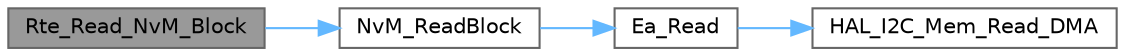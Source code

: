 digraph "Rte_Read_NvM_Block"
{
 // LATEX_PDF_SIZE
  bgcolor="transparent";
  edge [fontname=Helvetica,fontsize=10,labelfontname=Helvetica,labelfontsize=10];
  node [fontname=Helvetica,fontsize=10,shape=box,height=0.2,width=0.4];
  rankdir="LR";
  Node1 [id="Node000001",label="Rte_Read_NvM_Block",height=0.2,width=0.4,color="gray40", fillcolor="grey60", style="filled", fontcolor="black",tooltip=" "];
  Node1 -> Node2 [id="edge1_Node000001_Node000002",color="steelblue1",style="solid",tooltip=" "];
  Node2 [id="Node000002",label="NvM_ReadBlock",height=0.2,width=0.4,color="grey40", fillcolor="white", style="filled",URL="$_nv_m_8c.html#a9f4a611c74c309c98f9728641123d45a",tooltip="NvM Read block function."];
  Node2 -> Node3 [id="edge2_Node000002_Node000003",color="steelblue1",style="solid",tooltip=" "];
  Node3 [id="Node000003",label="Ea_Read",height=0.2,width=0.4,color="grey40", fillcolor="white", style="filled",URL="$_ea_8c.html#a928353b959aa5bdde33e2b35cf190873",tooltip="Ea Read function."];
  Node3 -> Node4 [id="edge3_Node000003_Node000004",color="steelblue1",style="solid",tooltip=" "];
  Node4 [id="Node000004",label="HAL_I2C_Mem_Read_DMA",height=0.2,width=0.4,color="grey40", fillcolor="white", style="filled",URL="$group___i2_c___exported___functions___group2.html#gab25b99552182d2486d8eb441fffdd0a4",tooltip=" "];
}
